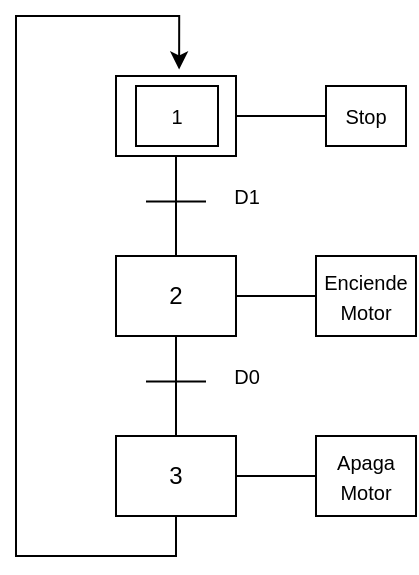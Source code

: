 <mxfile version="16.6.4" type="github"><diagram id="C5RBs43oDa-KdzZeNtuy" name="Page-1"><mxGraphModel dx="487" dy="361" grid="1" gridSize="10" guides="1" tooltips="1" connect="1" arrows="1" fold="1" page="1" pageScale="1" pageWidth="827" pageHeight="1169" math="0" shadow="0"><root><mxCell id="WIyWlLk6GJQsqaUBKTNV-0"/><mxCell id="WIyWlLk6GJQsqaUBKTNV-1" parent="WIyWlLk6GJQsqaUBKTNV-0"/><mxCell id="bX0SSL4hS9NI_KzeMU4D-4" value="" style="edgeStyle=orthogonalEdgeStyle;rounded=0;orthogonalLoop=1;jettySize=auto;html=1;endArrow=none;endFill=0;" edge="1" parent="WIyWlLk6GJQsqaUBKTNV-1" source="WIyWlLk6GJQsqaUBKTNV-3" target="bX0SSL4hS9NI_KzeMU4D-3"><mxGeometry relative="1" as="geometry"/></mxCell><mxCell id="bX0SSL4hS9NI_KzeMU4D-5" style="edgeStyle=orthogonalEdgeStyle;rounded=0;orthogonalLoop=1;jettySize=auto;html=1;entryX=0.5;entryY=0;entryDx=0;entryDy=0;fontSize=10;endArrow=none;endFill=0;" edge="1" parent="WIyWlLk6GJQsqaUBKTNV-1" source="WIyWlLk6GJQsqaUBKTNV-3" target="bX0SSL4hS9NI_KzeMU4D-0"><mxGeometry relative="1" as="geometry"/></mxCell><mxCell id="WIyWlLk6GJQsqaUBKTNV-3" value="1" style="rounded=0;whiteSpace=wrap;html=1;fontSize=12;glass=0;strokeWidth=1;shadow=0;" parent="WIyWlLk6GJQsqaUBKTNV-1" vertex="1"><mxGeometry x="220" y="80" width="60" height="40" as="geometry"/></mxCell><mxCell id="bX0SSL4hS9NI_KzeMU4D-7" style="edgeStyle=orthogonalEdgeStyle;rounded=0;orthogonalLoop=1;jettySize=auto;html=1;entryX=0.5;entryY=0;entryDx=0;entryDy=0;fontSize=10;endArrow=none;endFill=0;" edge="1" parent="WIyWlLk6GJQsqaUBKTNV-1" source="bX0SSL4hS9NI_KzeMU4D-0" target="bX0SSL4hS9NI_KzeMU4D-1"><mxGeometry relative="1" as="geometry"/></mxCell><mxCell id="bX0SSL4hS9NI_KzeMU4D-14" value="" style="edgeStyle=orthogonalEdgeStyle;rounded=0;orthogonalLoop=1;jettySize=auto;html=1;fontSize=10;endArrow=none;endFill=0;" edge="1" parent="WIyWlLk6GJQsqaUBKTNV-1" source="bX0SSL4hS9NI_KzeMU4D-0" target="bX0SSL4hS9NI_KzeMU4D-13"><mxGeometry relative="1" as="geometry"/></mxCell><mxCell id="bX0SSL4hS9NI_KzeMU4D-0" value="2" style="rounded=0;whiteSpace=wrap;html=1;fontSize=12;glass=0;strokeWidth=1;shadow=0;" vertex="1" parent="WIyWlLk6GJQsqaUBKTNV-1"><mxGeometry x="220" y="170" width="60" height="40" as="geometry"/></mxCell><mxCell id="bX0SSL4hS9NI_KzeMU4D-16" style="edgeStyle=orthogonalEdgeStyle;rounded=0;orthogonalLoop=1;jettySize=auto;html=1;exitX=1;exitY=0.5;exitDx=0;exitDy=0;entryX=0;entryY=0.5;entryDx=0;entryDy=0;fontSize=10;endArrow=none;endFill=0;" edge="1" parent="WIyWlLk6GJQsqaUBKTNV-1" source="bX0SSL4hS9NI_KzeMU4D-1" target="bX0SSL4hS9NI_KzeMU4D-15"><mxGeometry relative="1" as="geometry"/></mxCell><mxCell id="bX0SSL4hS9NI_KzeMU4D-17" style="edgeStyle=orthogonalEdgeStyle;rounded=0;orthogonalLoop=1;jettySize=auto;html=1;exitX=0.5;exitY=1;exitDx=0;exitDy=0;entryX=0.526;entryY=-0.082;entryDx=0;entryDy=0;entryPerimeter=0;fontSize=10;endArrow=classic;endFill=1;" edge="1" parent="WIyWlLk6GJQsqaUBKTNV-1" source="bX0SSL4hS9NI_KzeMU4D-1" target="WIyWlLk6GJQsqaUBKTNV-3"><mxGeometry relative="1" as="geometry"><Array as="points"><mxPoint x="250" y="320"/><mxPoint x="170" y="320"/><mxPoint x="170" y="50"/><mxPoint x="252" y="50"/></Array></mxGeometry></mxCell><mxCell id="bX0SSL4hS9NI_KzeMU4D-1" value="3" style="rounded=0;whiteSpace=wrap;html=1;fontSize=12;glass=0;strokeWidth=1;shadow=0;" vertex="1" parent="WIyWlLk6GJQsqaUBKTNV-1"><mxGeometry x="220" y="260" width="60" height="40" as="geometry"/></mxCell><mxCell id="bX0SSL4hS9NI_KzeMU4D-3" value="&lt;font style=&quot;font-size: 10px&quot;&gt;Stop&lt;/font&gt;" style="rounded=0;whiteSpace=wrap;html=1;fontSize=12;glass=0;strokeWidth=1;shadow=0;" vertex="1" parent="WIyWlLk6GJQsqaUBKTNV-1"><mxGeometry x="325" y="85" width="40" height="30" as="geometry"/></mxCell><mxCell id="bX0SSL4hS9NI_KzeMU4D-6" value="D1" style="text;html=1;align=center;verticalAlign=middle;resizable=0;points=[];autosize=1;strokeColor=none;fillColor=none;fontSize=10;" vertex="1" parent="WIyWlLk6GJQsqaUBKTNV-1"><mxGeometry x="270" y="130" width="30" height="20" as="geometry"/></mxCell><mxCell id="bX0SSL4hS9NI_KzeMU4D-9" value="" style="endArrow=none;html=1;rounded=0;fontSize=10;" edge="1" parent="WIyWlLk6GJQsqaUBKTNV-1"><mxGeometry width="50" height="50" relative="1" as="geometry"><mxPoint x="235" y="142.71" as="sourcePoint"/><mxPoint x="265" y="142.71" as="targetPoint"/></mxGeometry></mxCell><mxCell id="bX0SSL4hS9NI_KzeMU4D-10" value="D0" style="text;html=1;align=center;verticalAlign=middle;resizable=0;points=[];autosize=1;strokeColor=none;fillColor=none;fontSize=10;" vertex="1" parent="WIyWlLk6GJQsqaUBKTNV-1"><mxGeometry x="270" y="220" width="30" height="20" as="geometry"/></mxCell><mxCell id="bX0SSL4hS9NI_KzeMU4D-11" value="" style="endArrow=none;html=1;rounded=0;fontSize=10;" edge="1" parent="WIyWlLk6GJQsqaUBKTNV-1"><mxGeometry width="50" height="50" relative="1" as="geometry"><mxPoint x="235" y="232.71" as="sourcePoint"/><mxPoint x="265" y="232.71" as="targetPoint"/></mxGeometry></mxCell><mxCell id="bX0SSL4hS9NI_KzeMU4D-13" value="&lt;font style=&quot;font-size: 10px&quot;&gt;Enciende Motor&lt;/font&gt;" style="rounded=0;whiteSpace=wrap;html=1;fontSize=12;glass=0;strokeWidth=1;shadow=0;" vertex="1" parent="WIyWlLk6GJQsqaUBKTNV-1"><mxGeometry x="320" y="170" width="50" height="40" as="geometry"/></mxCell><mxCell id="bX0SSL4hS9NI_KzeMU4D-15" value="&lt;font style=&quot;font-size: 10px&quot;&gt;Apaga Motor&lt;/font&gt;" style="rounded=0;whiteSpace=wrap;html=1;fontSize=12;glass=0;strokeWidth=1;shadow=0;" vertex="1" parent="WIyWlLk6GJQsqaUBKTNV-1"><mxGeometry x="320" y="260" width="50" height="40" as="geometry"/></mxCell><mxCell id="bX0SSL4hS9NI_KzeMU4D-18" value="&lt;font style=&quot;font-size: 10px&quot;&gt;1&lt;/font&gt;" style="rounded=0;whiteSpace=wrap;html=1;fontSize=12;glass=0;strokeWidth=1;shadow=0;" vertex="1" parent="WIyWlLk6GJQsqaUBKTNV-1"><mxGeometry x="230" y="85" width="41" height="30" as="geometry"/></mxCell></root></mxGraphModel></diagram></mxfile>